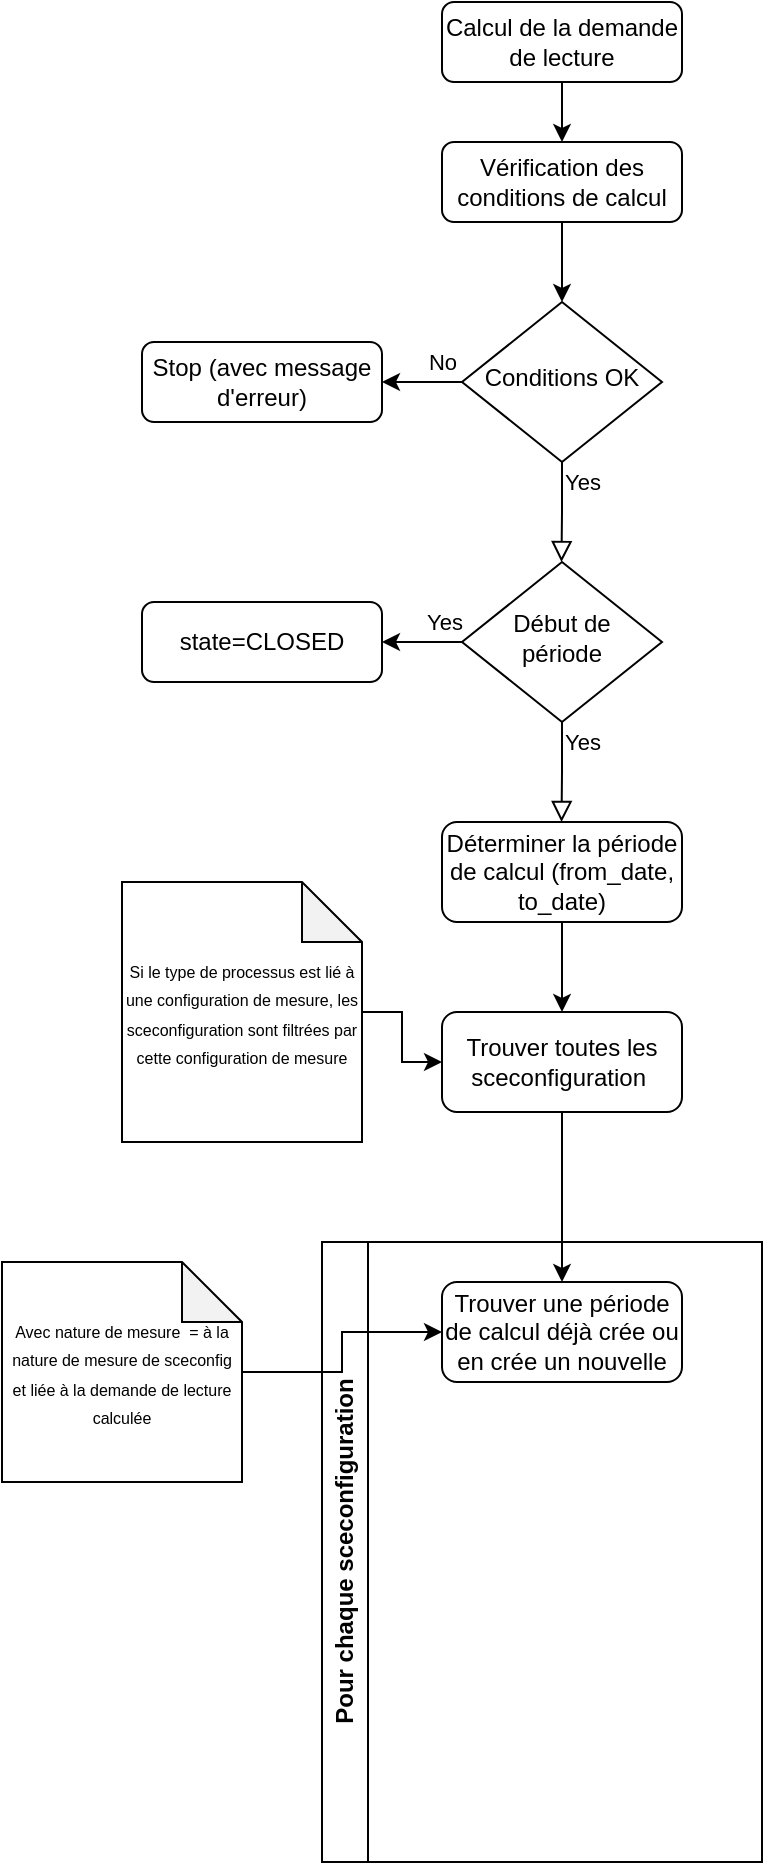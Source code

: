 <mxfile version="23.1.6" type="github">
  <diagram id="C5RBs43oDa-KdzZeNtuy" name="Page-1">
    <mxGraphModel dx="1753" dy="451" grid="1" gridSize="10" guides="1" tooltips="1" connect="1" arrows="1" fold="1" page="1" pageScale="1" pageWidth="827" pageHeight="1169" math="0" shadow="0">
      <root>
        <mxCell id="WIyWlLk6GJQsqaUBKTNV-0" />
        <mxCell id="WIyWlLk6GJQsqaUBKTNV-1" parent="WIyWlLk6GJQsqaUBKTNV-0" />
        <mxCell id="OANcIgUyjoXv6Bcw8BOX-14" style="edgeStyle=orthogonalEdgeStyle;rounded=0;orthogonalLoop=1;jettySize=auto;html=1;exitX=0.5;exitY=1;exitDx=0;exitDy=0;entryX=0.5;entryY=0;entryDx=0;entryDy=0;" edge="1" parent="WIyWlLk6GJQsqaUBKTNV-1" source="WIyWlLk6GJQsqaUBKTNV-3" target="OANcIgUyjoXv6Bcw8BOX-0">
          <mxGeometry relative="1" as="geometry" />
        </mxCell>
        <mxCell id="WIyWlLk6GJQsqaUBKTNV-3" value="Calcul de la demande de lecture" style="rounded=1;whiteSpace=wrap;html=1;fontSize=12;glass=0;strokeWidth=1;shadow=0;" parent="WIyWlLk6GJQsqaUBKTNV-1" vertex="1">
          <mxGeometry x="160" y="80" width="120" height="40" as="geometry" />
        </mxCell>
        <mxCell id="OANcIgUyjoXv6Bcw8BOX-15" style="edgeStyle=orthogonalEdgeStyle;rounded=0;orthogonalLoop=1;jettySize=auto;html=1;" edge="1" parent="WIyWlLk6GJQsqaUBKTNV-1" source="OANcIgUyjoXv6Bcw8BOX-0" target="OANcIgUyjoXv6Bcw8BOX-1">
          <mxGeometry relative="1" as="geometry" />
        </mxCell>
        <mxCell id="OANcIgUyjoXv6Bcw8BOX-0" value="Vérification des conditions de calcul" style="rounded=1;whiteSpace=wrap;html=1;fontSize=12;glass=0;strokeWidth=1;shadow=0;" vertex="1" parent="WIyWlLk6GJQsqaUBKTNV-1">
          <mxGeometry x="160" y="150" width="120" height="40" as="geometry" />
        </mxCell>
        <mxCell id="OANcIgUyjoXv6Bcw8BOX-17" style="edgeStyle=orthogonalEdgeStyle;rounded=0;orthogonalLoop=1;jettySize=auto;html=1;exitX=0;exitY=0.5;exitDx=0;exitDy=0;entryX=1;entryY=0.5;entryDx=0;entryDy=0;" edge="1" parent="WIyWlLk6GJQsqaUBKTNV-1" source="OANcIgUyjoXv6Bcw8BOX-1" target="OANcIgUyjoXv6Bcw8BOX-9">
          <mxGeometry relative="1" as="geometry" />
        </mxCell>
        <mxCell id="OANcIgUyjoXv6Bcw8BOX-18" value="No" style="edgeLabel;html=1;align=center;verticalAlign=middle;resizable=0;points=[];" vertex="1" connectable="0" parent="OANcIgUyjoXv6Bcw8BOX-17">
          <mxGeometry x="-0.18" y="1" relative="1" as="geometry">
            <mxPoint x="6" y="-11" as="offset" />
          </mxGeometry>
        </mxCell>
        <mxCell id="OANcIgUyjoXv6Bcw8BOX-1" value="Conditions OK" style="rhombus;whiteSpace=wrap;html=1;shadow=0;fontFamily=Helvetica;fontSize=12;align=center;strokeWidth=1;spacing=6;spacingTop=-4;" vertex="1" parent="WIyWlLk6GJQsqaUBKTNV-1">
          <mxGeometry x="170" y="230" width="100" height="80" as="geometry" />
        </mxCell>
        <mxCell id="OANcIgUyjoXv6Bcw8BOX-3" value="Yes" style="rounded=0;html=1;jettySize=auto;orthogonalLoop=1;fontSize=11;endArrow=block;endFill=0;endSize=8;strokeWidth=1;shadow=0;labelBackgroundColor=none;edgeStyle=orthogonalEdgeStyle;" edge="1" parent="WIyWlLk6GJQsqaUBKTNV-1" source="OANcIgUyjoXv6Bcw8BOX-1">
          <mxGeometry x="-0.602" y="10" relative="1" as="geometry">
            <mxPoint as="offset" />
            <mxPoint x="219.74" y="320" as="sourcePoint" />
            <mxPoint x="219.74" y="360" as="targetPoint" />
          </mxGeometry>
        </mxCell>
        <mxCell id="OANcIgUyjoXv6Bcw8BOX-27" style="edgeStyle=orthogonalEdgeStyle;rounded=0;orthogonalLoop=1;jettySize=auto;html=1;" edge="1" parent="WIyWlLk6GJQsqaUBKTNV-1" source="OANcIgUyjoXv6Bcw8BOX-5" target="OANcIgUyjoXv6Bcw8BOX-22">
          <mxGeometry relative="1" as="geometry" />
        </mxCell>
        <mxCell id="OANcIgUyjoXv6Bcw8BOX-5" value="Déterminer la période de calcul (from_date, to_date)" style="rounded=1;whiteSpace=wrap;html=1;fontSize=12;glass=0;strokeWidth=1;shadow=0;" vertex="1" parent="WIyWlLk6GJQsqaUBKTNV-1">
          <mxGeometry x="160" y="490" width="120" height="50" as="geometry" />
        </mxCell>
        <mxCell id="OANcIgUyjoXv6Bcw8BOX-20" style="edgeStyle=orthogonalEdgeStyle;rounded=0;orthogonalLoop=1;jettySize=auto;html=1;" edge="1" parent="WIyWlLk6GJQsqaUBKTNV-1" source="OANcIgUyjoXv6Bcw8BOX-6" target="OANcIgUyjoXv6Bcw8BOX-10">
          <mxGeometry relative="1" as="geometry" />
        </mxCell>
        <mxCell id="OANcIgUyjoXv6Bcw8BOX-21" value="Yes" style="edgeLabel;html=1;align=center;verticalAlign=middle;resizable=0;points=[];" vertex="1" connectable="0" parent="OANcIgUyjoXv6Bcw8BOX-20">
          <mxGeometry x="-0.32" relative="1" as="geometry">
            <mxPoint x="4" y="-10" as="offset" />
          </mxGeometry>
        </mxCell>
        <mxCell id="OANcIgUyjoXv6Bcw8BOX-6" value="Début de période" style="rhombus;whiteSpace=wrap;html=1;shadow=0;fontFamily=Helvetica;fontSize=12;align=center;strokeWidth=1;spacing=6;spacingTop=-4;" vertex="1" parent="WIyWlLk6GJQsqaUBKTNV-1">
          <mxGeometry x="170" y="360" width="100" height="80" as="geometry" />
        </mxCell>
        <mxCell id="OANcIgUyjoXv6Bcw8BOX-8" value="Yes" style="rounded=0;html=1;jettySize=auto;orthogonalLoop=1;fontSize=11;endArrow=block;endFill=0;endSize=8;strokeWidth=1;shadow=0;labelBackgroundColor=none;edgeStyle=orthogonalEdgeStyle;exitX=0.5;exitY=1;exitDx=0;exitDy=0;" edge="1" parent="WIyWlLk6GJQsqaUBKTNV-1" source="OANcIgUyjoXv6Bcw8BOX-6">
          <mxGeometry x="-0.603" y="10" relative="1" as="geometry">
            <mxPoint as="offset" />
            <mxPoint x="219.77" y="450" as="sourcePoint" />
            <mxPoint x="219.77" y="490" as="targetPoint" />
          </mxGeometry>
        </mxCell>
        <mxCell id="OANcIgUyjoXv6Bcw8BOX-9" value="Stop (avec message d&#39;erreur)" style="rounded=1;whiteSpace=wrap;html=1;fontSize=12;glass=0;strokeWidth=1;shadow=0;" vertex="1" parent="WIyWlLk6GJQsqaUBKTNV-1">
          <mxGeometry x="10" y="250" width="120" height="40" as="geometry" />
        </mxCell>
        <mxCell id="OANcIgUyjoXv6Bcw8BOX-10" value="state=CLOSED" style="rounded=1;whiteSpace=wrap;html=1;fontSize=12;glass=0;strokeWidth=1;shadow=0;" vertex="1" parent="WIyWlLk6GJQsqaUBKTNV-1">
          <mxGeometry x="10" y="380" width="120" height="40" as="geometry" />
        </mxCell>
        <mxCell id="OANcIgUyjoXv6Bcw8BOX-30" style="edgeStyle=orthogonalEdgeStyle;rounded=0;orthogonalLoop=1;jettySize=auto;html=1;entryX=0.5;entryY=0;entryDx=0;entryDy=0;" edge="1" parent="WIyWlLk6GJQsqaUBKTNV-1" source="OANcIgUyjoXv6Bcw8BOX-22" target="OANcIgUyjoXv6Bcw8BOX-29">
          <mxGeometry relative="1" as="geometry" />
        </mxCell>
        <mxCell id="OANcIgUyjoXv6Bcw8BOX-22" value="Trouver toutes les sceconfiguration&amp;nbsp;" style="rounded=1;whiteSpace=wrap;html=1;fontSize=12;glass=0;strokeWidth=1;shadow=0;" vertex="1" parent="WIyWlLk6GJQsqaUBKTNV-1">
          <mxGeometry x="160" y="585" width="120" height="50" as="geometry" />
        </mxCell>
        <mxCell id="OANcIgUyjoXv6Bcw8BOX-24" style="edgeStyle=orthogonalEdgeStyle;rounded=0;orthogonalLoop=1;jettySize=auto;html=1;entryX=0;entryY=0.5;entryDx=0;entryDy=0;" edge="1" parent="WIyWlLk6GJQsqaUBKTNV-1" source="OANcIgUyjoXv6Bcw8BOX-23" target="OANcIgUyjoXv6Bcw8BOX-22">
          <mxGeometry relative="1" as="geometry" />
        </mxCell>
        <mxCell id="OANcIgUyjoXv6Bcw8BOX-23" value="&lt;font style=&quot;font-size: 8px;&quot;&gt;Si le type de processus est lié à une configuration de mesure, les sceconfiguration sont filtrées par cette configuration de mesure&lt;/font&gt;" style="shape=note;whiteSpace=wrap;html=1;backgroundOutline=1;darkOpacity=0.05;" vertex="1" parent="WIyWlLk6GJQsqaUBKTNV-1">
          <mxGeometry y="520" width="120" height="130" as="geometry" />
        </mxCell>
        <mxCell id="OANcIgUyjoXv6Bcw8BOX-28" value="Pour chaque sceconfiguration" style="swimlane;horizontal=0;whiteSpace=wrap;html=1;" vertex="1" parent="WIyWlLk6GJQsqaUBKTNV-1">
          <mxGeometry x="100" y="700" width="220" height="310" as="geometry">
            <mxRectangle x="150" y="670" width="40" height="150" as="alternateBounds" />
          </mxGeometry>
        </mxCell>
        <mxCell id="OANcIgUyjoXv6Bcw8BOX-29" value="Trouver une période de calcul déjà crée ou en crée un nouvelle" style="rounded=1;whiteSpace=wrap;html=1;fontSize=12;glass=0;strokeWidth=1;shadow=0;" vertex="1" parent="OANcIgUyjoXv6Bcw8BOX-28">
          <mxGeometry x="60" y="20" width="120" height="50" as="geometry" />
        </mxCell>
        <mxCell id="OANcIgUyjoXv6Bcw8BOX-32" style="edgeStyle=orthogonalEdgeStyle;rounded=0;orthogonalLoop=1;jettySize=auto;html=1;" edge="1" parent="WIyWlLk6GJQsqaUBKTNV-1" source="OANcIgUyjoXv6Bcw8BOX-31" target="OANcIgUyjoXv6Bcw8BOX-29">
          <mxGeometry relative="1" as="geometry" />
        </mxCell>
        <mxCell id="OANcIgUyjoXv6Bcw8BOX-31" value="&lt;span style=&quot;font-size: 8px;&quot;&gt;Avec nature de mesure&amp;nbsp; = à la nature de mesure de sceconfig et liée à la demande de lecture calculée&lt;/span&gt;" style="shape=note;whiteSpace=wrap;html=1;backgroundOutline=1;darkOpacity=0.05;" vertex="1" parent="WIyWlLk6GJQsqaUBKTNV-1">
          <mxGeometry x="-60" y="710" width="120" height="110" as="geometry" />
        </mxCell>
      </root>
    </mxGraphModel>
  </diagram>
</mxfile>
